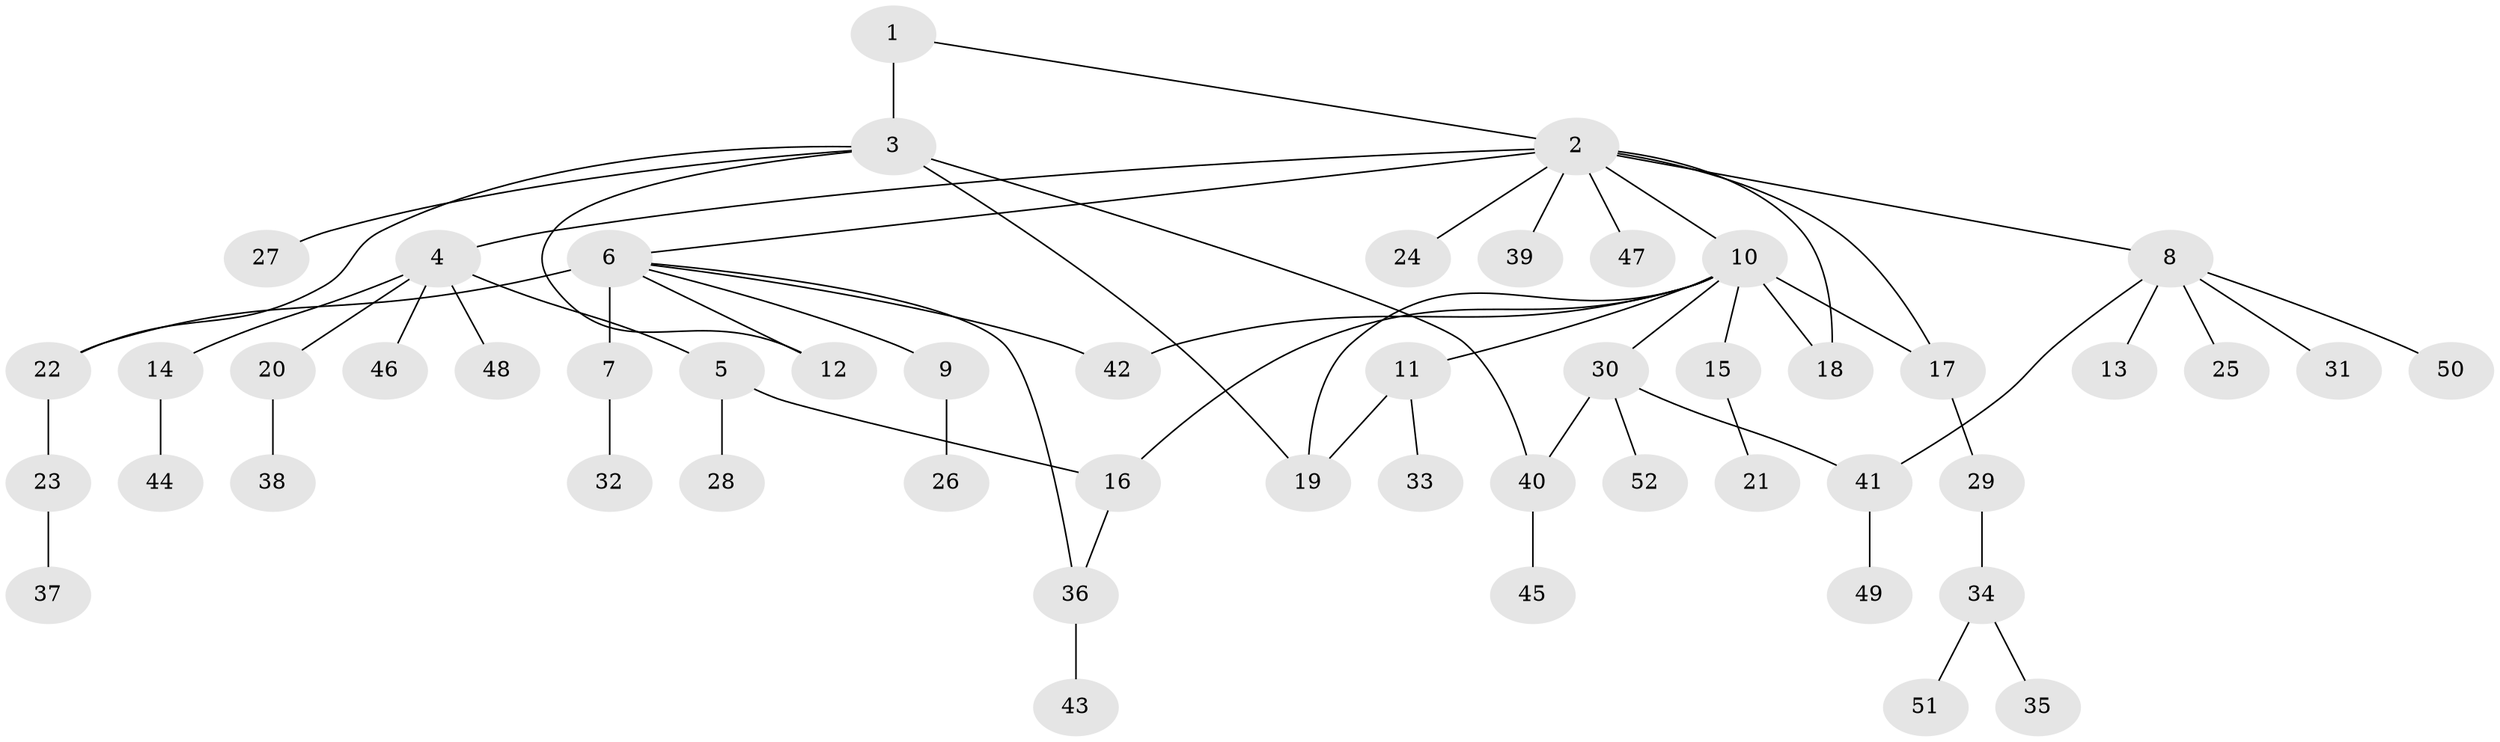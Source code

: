 // original degree distribution, {10: 0.019417475728155338, 11: 0.009708737864077669, 3: 0.0970873786407767, 8: 0.009708737864077669, 7: 0.02912621359223301, 16: 0.009708737864077669, 2: 0.17475728155339806, 1: 0.5922330097087378, 4: 0.02912621359223301, 5: 0.02912621359223301}
// Generated by graph-tools (version 1.1) at 2025/35/03/09/25 02:35:21]
// undirected, 52 vertices, 62 edges
graph export_dot {
graph [start="1"]
  node [color=gray90,style=filled];
  1;
  2;
  3;
  4;
  5;
  6;
  7;
  8;
  9;
  10;
  11;
  12;
  13;
  14;
  15;
  16;
  17;
  18;
  19;
  20;
  21;
  22;
  23;
  24;
  25;
  26;
  27;
  28;
  29;
  30;
  31;
  32;
  33;
  34;
  35;
  36;
  37;
  38;
  39;
  40;
  41;
  42;
  43;
  44;
  45;
  46;
  47;
  48;
  49;
  50;
  51;
  52;
  1 -- 2 [weight=1.0];
  1 -- 3 [weight=8.0];
  2 -- 4 [weight=1.0];
  2 -- 6 [weight=1.0];
  2 -- 8 [weight=1.0];
  2 -- 10 [weight=1.0];
  2 -- 17 [weight=1.0];
  2 -- 18 [weight=1.0];
  2 -- 24 [weight=1.0];
  2 -- 39 [weight=1.0];
  2 -- 47 [weight=1.0];
  3 -- 12 [weight=1.0];
  3 -- 19 [weight=1.0];
  3 -- 22 [weight=1.0];
  3 -- 27 [weight=1.0];
  3 -- 40 [weight=1.0];
  4 -- 5 [weight=1.0];
  4 -- 14 [weight=1.0];
  4 -- 20 [weight=1.0];
  4 -- 46 [weight=1.0];
  4 -- 48 [weight=1.0];
  5 -- 16 [weight=3.0];
  5 -- 28 [weight=1.0];
  6 -- 7 [weight=9.0];
  6 -- 9 [weight=1.0];
  6 -- 12 [weight=1.0];
  6 -- 22 [weight=1.0];
  6 -- 36 [weight=1.0];
  6 -- 42 [weight=1.0];
  7 -- 32 [weight=1.0];
  8 -- 13 [weight=1.0];
  8 -- 25 [weight=1.0];
  8 -- 31 [weight=1.0];
  8 -- 41 [weight=1.0];
  8 -- 50 [weight=1.0];
  9 -- 26 [weight=1.0];
  10 -- 11 [weight=1.0];
  10 -- 15 [weight=1.0];
  10 -- 16 [weight=1.0];
  10 -- 17 [weight=1.0];
  10 -- 18 [weight=1.0];
  10 -- 19 [weight=1.0];
  10 -- 30 [weight=1.0];
  10 -- 42 [weight=1.0];
  11 -- 19 [weight=4.0];
  11 -- 33 [weight=1.0];
  14 -- 44 [weight=1.0];
  15 -- 21 [weight=1.0];
  16 -- 36 [weight=1.0];
  17 -- 29 [weight=1.0];
  20 -- 38 [weight=1.0];
  22 -- 23 [weight=1.0];
  23 -- 37 [weight=1.0];
  29 -- 34 [weight=1.0];
  30 -- 40 [weight=1.0];
  30 -- 41 [weight=1.0];
  30 -- 52 [weight=1.0];
  34 -- 35 [weight=1.0];
  34 -- 51 [weight=1.0];
  36 -- 43 [weight=1.0];
  40 -- 45 [weight=2.0];
  41 -- 49 [weight=1.0];
}
